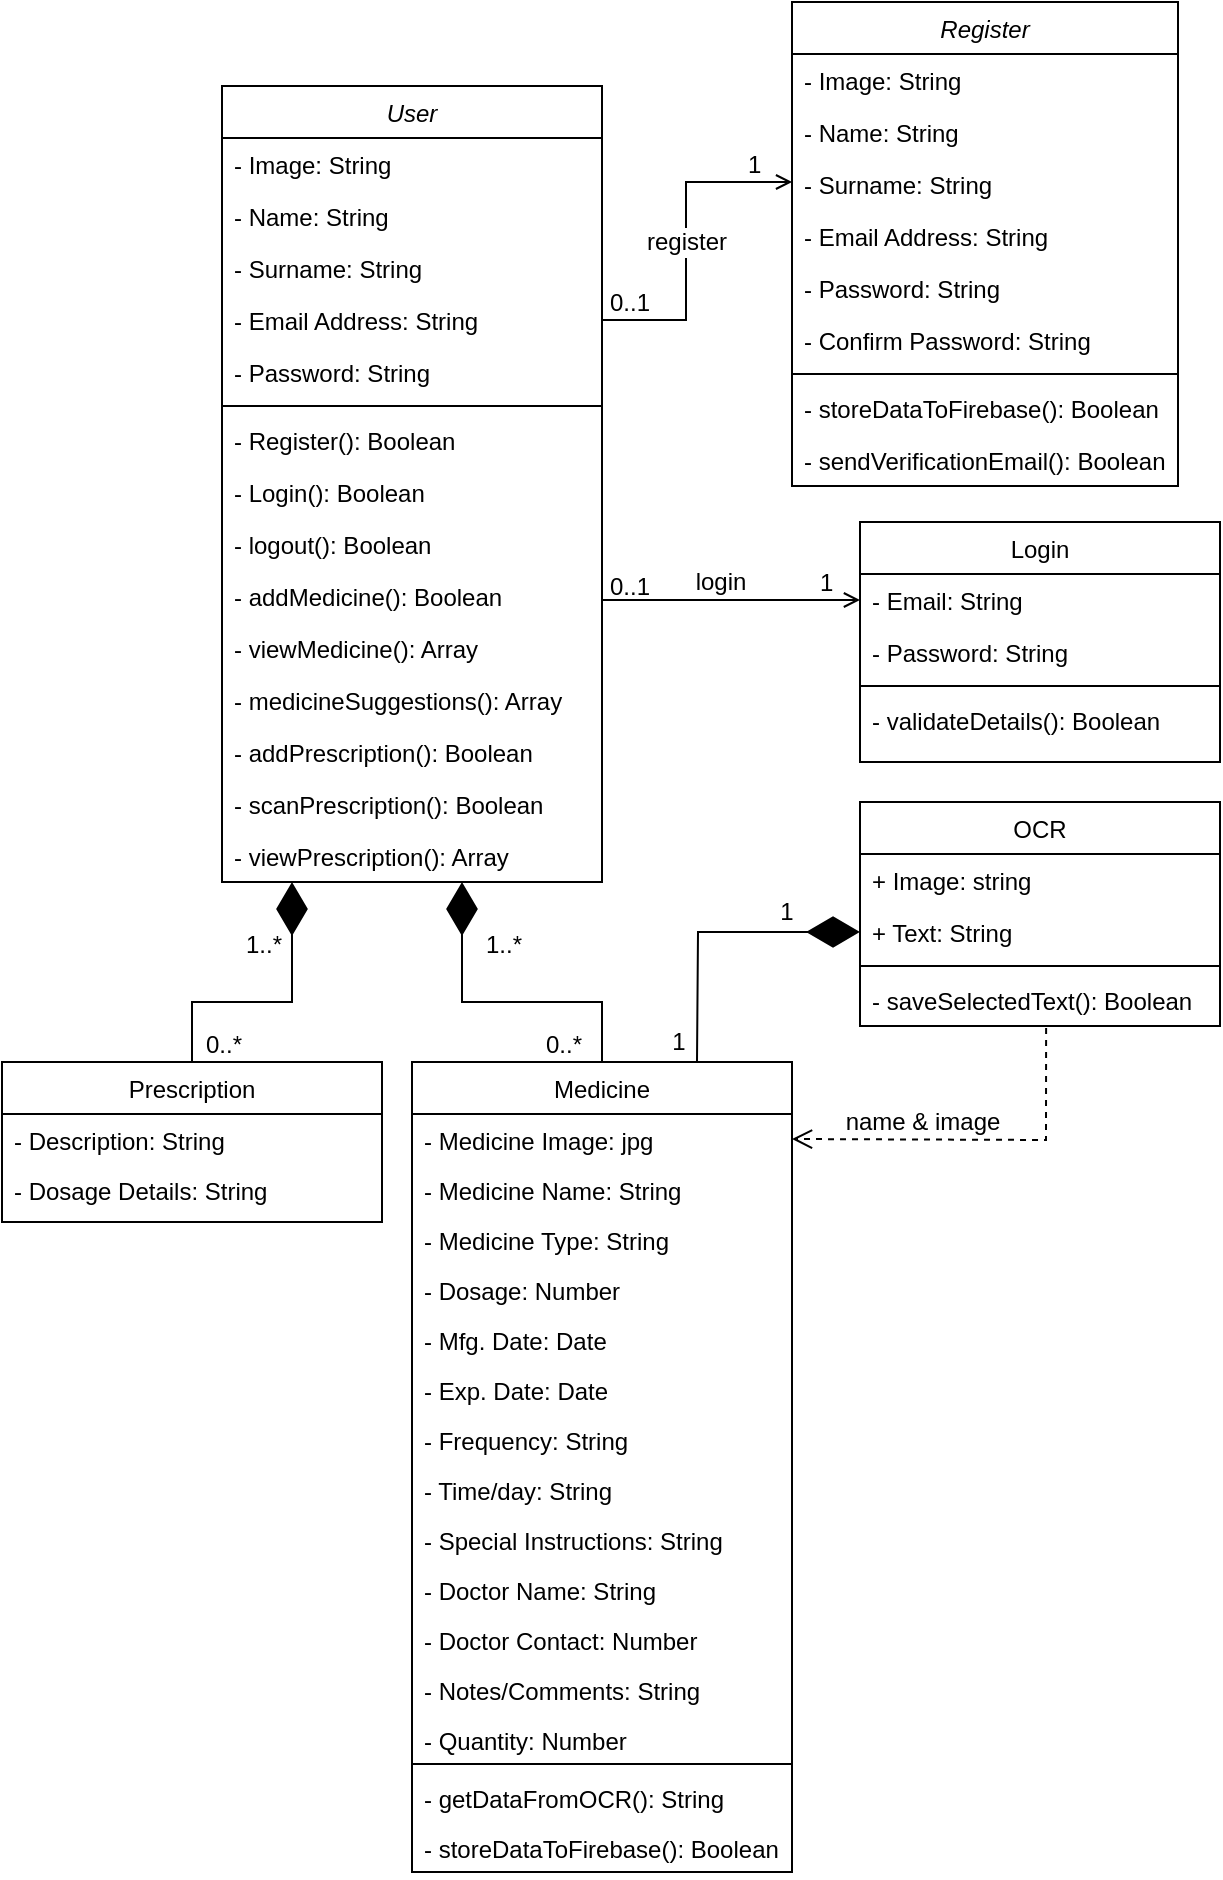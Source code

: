 <mxfile version="22.0.6" type="github">
  <diagram id="C5RBs43oDa-KdzZeNtuy" name="Page-1">
    <mxGraphModel dx="1707" dy="1615" grid="1" gridSize="10" guides="1" tooltips="1" connect="1" arrows="1" fold="1" page="1" pageScale="1" pageWidth="827" pageHeight="1169" math="0" shadow="0">
      <root>
        <mxCell id="WIyWlLk6GJQsqaUBKTNV-0" />
        <mxCell id="WIyWlLk6GJQsqaUBKTNV-1" parent="WIyWlLk6GJQsqaUBKTNV-0" />
        <mxCell id="zkfFHV4jXpPFQw0GAbJ--0" value="User" style="swimlane;fontStyle=2;align=center;verticalAlign=top;childLayout=stackLayout;horizontal=1;startSize=26;horizontalStack=0;resizeParent=1;resizeLast=0;collapsible=1;marginBottom=0;rounded=0;shadow=0;strokeWidth=1;" parent="WIyWlLk6GJQsqaUBKTNV-1" vertex="1">
          <mxGeometry x="80" y="-508" width="190" height="398" as="geometry">
            <mxRectangle x="230" y="140" width="160" height="26" as="alternateBounds" />
          </mxGeometry>
        </mxCell>
        <mxCell id="zkfFHV4jXpPFQw0GAbJ--1" value="- Image: String" style="text;align=left;verticalAlign=top;spacingLeft=4;spacingRight=4;overflow=hidden;rotatable=0;points=[[0,0.5],[1,0.5]];portConstraint=eastwest;" parent="zkfFHV4jXpPFQw0GAbJ--0" vertex="1">
          <mxGeometry y="26" width="190" height="26" as="geometry" />
        </mxCell>
        <mxCell id="o4Rcnv4ikrtxwTk4Mw7k-0" value="- Name: String" style="text;align=left;verticalAlign=top;spacingLeft=4;spacingRight=4;overflow=hidden;rotatable=0;points=[[0,0.5],[1,0.5]];portConstraint=eastwest;" vertex="1" parent="zkfFHV4jXpPFQw0GAbJ--0">
          <mxGeometry y="52" width="190" height="26" as="geometry" />
        </mxCell>
        <mxCell id="zkfFHV4jXpPFQw0GAbJ--2" value="- Surname: String" style="text;align=left;verticalAlign=top;spacingLeft=4;spacingRight=4;overflow=hidden;rotatable=0;points=[[0,0.5],[1,0.5]];portConstraint=eastwest;rounded=0;shadow=0;html=0;" parent="zkfFHV4jXpPFQw0GAbJ--0" vertex="1">
          <mxGeometry y="78" width="190" height="26" as="geometry" />
        </mxCell>
        <mxCell id="zkfFHV4jXpPFQw0GAbJ--3" value="- Email Address: String" style="text;align=left;verticalAlign=top;spacingLeft=4;spacingRight=4;overflow=hidden;rotatable=0;points=[[0,0.5],[1,0.5]];portConstraint=eastwest;rounded=0;shadow=0;html=0;" parent="zkfFHV4jXpPFQw0GAbJ--0" vertex="1">
          <mxGeometry y="104" width="190" height="26" as="geometry" />
        </mxCell>
        <mxCell id="VuXMi50tS37v2kmILsje-2" value="- Password: String" style="text;align=left;verticalAlign=top;spacingLeft=4;spacingRight=4;overflow=hidden;rotatable=0;points=[[0,0.5],[1,0.5]];portConstraint=eastwest;rounded=0;shadow=0;html=0;" parent="zkfFHV4jXpPFQw0GAbJ--0" vertex="1">
          <mxGeometry y="130" width="190" height="26" as="geometry" />
        </mxCell>
        <mxCell id="zkfFHV4jXpPFQw0GAbJ--4" value="" style="line;html=1;strokeWidth=1;align=left;verticalAlign=middle;spacingTop=-1;spacingLeft=3;spacingRight=3;rotatable=0;labelPosition=right;points=[];portConstraint=eastwest;" parent="zkfFHV4jXpPFQw0GAbJ--0" vertex="1">
          <mxGeometry y="156" width="190" height="8" as="geometry" />
        </mxCell>
        <mxCell id="zkfFHV4jXpPFQw0GAbJ--5" value="- Register(): Boolean" style="text;align=left;verticalAlign=top;spacingLeft=4;spacingRight=4;overflow=hidden;rotatable=0;points=[[0,0.5],[1,0.5]];portConstraint=eastwest;" parent="zkfFHV4jXpPFQw0GAbJ--0" vertex="1">
          <mxGeometry y="164" width="190" height="26" as="geometry" />
        </mxCell>
        <mxCell id="VuXMi50tS37v2kmILsje-4" value="- Login(): Boolean" style="text;align=left;verticalAlign=top;spacingLeft=4;spacingRight=4;overflow=hidden;rotatable=0;points=[[0,0.5],[1,0.5]];portConstraint=eastwest;" parent="zkfFHV4jXpPFQw0GAbJ--0" vertex="1">
          <mxGeometry y="190" width="190" height="26" as="geometry" />
        </mxCell>
        <mxCell id="VuXMi50tS37v2kmILsje-28" value="- logout(): Boolean" style="text;align=left;verticalAlign=top;spacingLeft=4;spacingRight=4;overflow=hidden;rotatable=0;points=[[0,0.5],[1,0.5]];portConstraint=eastwest;" parent="zkfFHV4jXpPFQw0GAbJ--0" vertex="1">
          <mxGeometry y="216" width="190" height="26" as="geometry" />
        </mxCell>
        <mxCell id="o4Rcnv4ikrtxwTk4Mw7k-19" value="- addMedicine(): Boolean" style="text;align=left;verticalAlign=top;spacingLeft=4;spacingRight=4;overflow=hidden;rotatable=0;points=[[0,0.5],[1,0.5]];portConstraint=eastwest;" vertex="1" parent="zkfFHV4jXpPFQw0GAbJ--0">
          <mxGeometry y="242" width="190" height="26" as="geometry" />
        </mxCell>
        <mxCell id="o4Rcnv4ikrtxwTk4Mw7k-20" value="- viewMedicine(): Array" style="text;align=left;verticalAlign=top;spacingLeft=4;spacingRight=4;overflow=hidden;rotatable=0;points=[[0,0.5],[1,0.5]];portConstraint=eastwest;" vertex="1" parent="zkfFHV4jXpPFQw0GAbJ--0">
          <mxGeometry y="268" width="190" height="26" as="geometry" />
        </mxCell>
        <mxCell id="o4Rcnv4ikrtxwTk4Mw7k-21" value="- medicineSuggestions(): Array" style="text;align=left;verticalAlign=top;spacingLeft=4;spacingRight=4;overflow=hidden;rotatable=0;points=[[0,0.5],[1,0.5]];portConstraint=eastwest;" vertex="1" parent="zkfFHV4jXpPFQw0GAbJ--0">
          <mxGeometry y="294" width="190" height="26" as="geometry" />
        </mxCell>
        <mxCell id="o4Rcnv4ikrtxwTk4Mw7k-23" value="- addPrescription(): Boolean" style="text;align=left;verticalAlign=top;spacingLeft=4;spacingRight=4;overflow=hidden;rotatable=0;points=[[0,0.5],[1,0.5]];portConstraint=eastwest;" vertex="1" parent="zkfFHV4jXpPFQw0GAbJ--0">
          <mxGeometry y="320" width="190" height="26" as="geometry" />
        </mxCell>
        <mxCell id="o4Rcnv4ikrtxwTk4Mw7k-24" value="- scanPrescription(): Boolean" style="text;align=left;verticalAlign=top;spacingLeft=4;spacingRight=4;overflow=hidden;rotatable=0;points=[[0,0.5],[1,0.5]];portConstraint=eastwest;" vertex="1" parent="zkfFHV4jXpPFQw0GAbJ--0">
          <mxGeometry y="346" width="190" height="26" as="geometry" />
        </mxCell>
        <mxCell id="o4Rcnv4ikrtxwTk4Mw7k-26" value="- viewPrescription(): Array" style="text;align=left;verticalAlign=top;spacingLeft=4;spacingRight=4;overflow=hidden;rotatable=0;points=[[0,0.5],[1,0.5]];portConstraint=eastwest;" vertex="1" parent="zkfFHV4jXpPFQw0GAbJ--0">
          <mxGeometry y="372" width="190" height="26" as="geometry" />
        </mxCell>
        <mxCell id="zkfFHV4jXpPFQw0GAbJ--17" value="Medicine" style="swimlane;fontStyle=0;align=center;verticalAlign=top;childLayout=stackLayout;horizontal=1;startSize=26;horizontalStack=0;resizeParent=1;resizeLast=0;collapsible=1;marginBottom=0;rounded=0;shadow=0;strokeWidth=1;" parent="WIyWlLk6GJQsqaUBKTNV-1" vertex="1">
          <mxGeometry x="175" y="-20" width="190" height="405" as="geometry">
            <mxRectangle x="550" y="140" width="160" height="26" as="alternateBounds" />
          </mxGeometry>
        </mxCell>
        <mxCell id="zkfFHV4jXpPFQw0GAbJ--18" value="- Medicine Image: jpg" style="text;align=left;verticalAlign=top;spacingLeft=4;spacingRight=4;overflow=hidden;rotatable=0;points=[[0,0.5],[1,0.5]];portConstraint=eastwest;" parent="zkfFHV4jXpPFQw0GAbJ--17" vertex="1">
          <mxGeometry y="26" width="190" height="25" as="geometry" />
        </mxCell>
        <mxCell id="o4Rcnv4ikrtxwTk4Mw7k-27" value="- Medicine Name: String" style="text;align=left;verticalAlign=top;spacingLeft=4;spacingRight=4;overflow=hidden;rotatable=0;points=[[0,0.5],[1,0.5]];portConstraint=eastwest;" vertex="1" parent="zkfFHV4jXpPFQw0GAbJ--17">
          <mxGeometry y="51" width="190" height="25" as="geometry" />
        </mxCell>
        <mxCell id="o4Rcnv4ikrtxwTk4Mw7k-31" value="- Medicine Type: String" style="text;align=left;verticalAlign=top;spacingLeft=4;spacingRight=4;overflow=hidden;rotatable=0;points=[[0,0.5],[1,0.5]];portConstraint=eastwest;" vertex="1" parent="zkfFHV4jXpPFQw0GAbJ--17">
          <mxGeometry y="76" width="190" height="25" as="geometry" />
        </mxCell>
        <mxCell id="o4Rcnv4ikrtxwTk4Mw7k-32" value="- Dosage: Number" style="text;align=left;verticalAlign=top;spacingLeft=4;spacingRight=4;overflow=hidden;rotatable=0;points=[[0,0.5],[1,0.5]];portConstraint=eastwest;" vertex="1" parent="zkfFHV4jXpPFQw0GAbJ--17">
          <mxGeometry y="101" width="190" height="25" as="geometry" />
        </mxCell>
        <mxCell id="zkfFHV4jXpPFQw0GAbJ--19" value="- Mfg. Date: Date" style="text;align=left;verticalAlign=top;spacingLeft=4;spacingRight=4;overflow=hidden;rotatable=0;points=[[0,0.5],[1,0.5]];portConstraint=eastwest;rounded=0;shadow=0;html=0;" parent="zkfFHV4jXpPFQw0GAbJ--17" vertex="1">
          <mxGeometry y="126" width="190" height="25" as="geometry" />
        </mxCell>
        <mxCell id="o4Rcnv4ikrtxwTk4Mw7k-30" value="- Exp. Date: Date" style="text;align=left;verticalAlign=top;spacingLeft=4;spacingRight=4;overflow=hidden;rotatable=0;points=[[0,0.5],[1,0.5]];portConstraint=eastwest;rounded=0;shadow=0;html=0;" vertex="1" parent="zkfFHV4jXpPFQw0GAbJ--17">
          <mxGeometry y="151" width="190" height="25" as="geometry" />
        </mxCell>
        <mxCell id="o4Rcnv4ikrtxwTk4Mw7k-34" value="- Frequency: String" style="text;align=left;verticalAlign=top;spacingLeft=4;spacingRight=4;overflow=hidden;rotatable=0;points=[[0,0.5],[1,0.5]];portConstraint=eastwest;rounded=0;shadow=0;html=0;" vertex="1" parent="zkfFHV4jXpPFQw0GAbJ--17">
          <mxGeometry y="176" width="190" height="25" as="geometry" />
        </mxCell>
        <mxCell id="o4Rcnv4ikrtxwTk4Mw7k-35" value="- Time/day: String" style="text;align=left;verticalAlign=top;spacingLeft=4;spacingRight=4;overflow=hidden;rotatable=0;points=[[0,0.5],[1,0.5]];portConstraint=eastwest;rounded=0;shadow=0;html=0;" vertex="1" parent="zkfFHV4jXpPFQw0GAbJ--17">
          <mxGeometry y="201" width="190" height="25" as="geometry" />
        </mxCell>
        <mxCell id="o4Rcnv4ikrtxwTk4Mw7k-36" value="- Special Instructions: String" style="text;align=left;verticalAlign=top;spacingLeft=4;spacingRight=4;overflow=hidden;rotatable=0;points=[[0,0.5],[1,0.5]];portConstraint=eastwest;rounded=0;shadow=0;html=0;" vertex="1" parent="zkfFHV4jXpPFQw0GAbJ--17">
          <mxGeometry y="226" width="190" height="25" as="geometry" />
        </mxCell>
        <mxCell id="o4Rcnv4ikrtxwTk4Mw7k-37" value="- Doctor Name: String" style="text;align=left;verticalAlign=top;spacingLeft=4;spacingRight=4;overflow=hidden;rotatable=0;points=[[0,0.5],[1,0.5]];portConstraint=eastwest;rounded=0;shadow=0;html=0;" vertex="1" parent="zkfFHV4jXpPFQw0GAbJ--17">
          <mxGeometry y="251" width="190" height="25" as="geometry" />
        </mxCell>
        <mxCell id="o4Rcnv4ikrtxwTk4Mw7k-38" value="- Doctor Contact: Number" style="text;align=left;verticalAlign=top;spacingLeft=4;spacingRight=4;overflow=hidden;rotatable=0;points=[[0,0.5],[1,0.5]];portConstraint=eastwest;rounded=0;shadow=0;html=0;" vertex="1" parent="zkfFHV4jXpPFQw0GAbJ--17">
          <mxGeometry y="276" width="190" height="25" as="geometry" />
        </mxCell>
        <mxCell id="o4Rcnv4ikrtxwTk4Mw7k-39" value="- Notes/Comments: String" style="text;align=left;verticalAlign=top;spacingLeft=4;spacingRight=4;overflow=hidden;rotatable=0;points=[[0,0.5],[1,0.5]];portConstraint=eastwest;rounded=0;shadow=0;html=0;" vertex="1" parent="zkfFHV4jXpPFQw0GAbJ--17">
          <mxGeometry y="301" width="190" height="25" as="geometry" />
        </mxCell>
        <mxCell id="zkfFHV4jXpPFQw0GAbJ--20" value="- Quantity: Number" style="text;align=left;verticalAlign=top;spacingLeft=4;spacingRight=4;overflow=hidden;rotatable=0;points=[[0,0.5],[1,0.5]];portConstraint=eastwest;rounded=0;shadow=0;html=0;" parent="zkfFHV4jXpPFQw0GAbJ--17" vertex="1">
          <mxGeometry y="326" width="190" height="21" as="geometry" />
        </mxCell>
        <mxCell id="o4Rcnv4ikrtxwTk4Mw7k-40" value="" style="line;html=1;strokeWidth=1;align=left;verticalAlign=middle;spacingTop=-1;spacingLeft=3;spacingRight=3;rotatable=0;labelPosition=right;points=[];portConstraint=eastwest;" vertex="1" parent="zkfFHV4jXpPFQw0GAbJ--17">
          <mxGeometry y="347" width="190" height="8" as="geometry" />
        </mxCell>
        <mxCell id="o4Rcnv4ikrtxwTk4Mw7k-61" value="- getDataFromOCR(): String" style="text;align=left;verticalAlign=top;spacingLeft=4;spacingRight=4;overflow=hidden;rotatable=0;points=[[0,0.5],[1,0.5]];portConstraint=eastwest;rounded=0;shadow=0;html=0;" vertex="1" parent="zkfFHV4jXpPFQw0GAbJ--17">
          <mxGeometry y="355" width="190" height="25" as="geometry" />
        </mxCell>
        <mxCell id="o4Rcnv4ikrtxwTk4Mw7k-62" value="- storeDataToFirebase(): Boolean" style="text;align=left;verticalAlign=top;spacingLeft=4;spacingRight=4;overflow=hidden;rotatable=0;points=[[0,0.5],[1,0.5]];portConstraint=eastwest;rounded=0;shadow=0;html=0;" vertex="1" parent="zkfFHV4jXpPFQw0GAbJ--17">
          <mxGeometry y="380" width="190" height="25" as="geometry" />
        </mxCell>
        <mxCell id="VuXMi50tS37v2kmILsje-6" value="Prescription" style="swimlane;fontStyle=0;align=center;verticalAlign=top;childLayout=stackLayout;horizontal=1;startSize=26;horizontalStack=0;resizeParent=1;resizeLast=0;collapsible=1;marginBottom=0;rounded=0;shadow=0;strokeWidth=1;" parent="WIyWlLk6GJQsqaUBKTNV-1" vertex="1">
          <mxGeometry x="-30" y="-20" width="190" height="80" as="geometry">
            <mxRectangle x="550" y="140" width="160" height="26" as="alternateBounds" />
          </mxGeometry>
        </mxCell>
        <mxCell id="VuXMi50tS37v2kmILsje-7" value="- Description: String" style="text;align=left;verticalAlign=top;spacingLeft=4;spacingRight=4;overflow=hidden;rotatable=0;points=[[0,0.5],[1,0.5]];portConstraint=eastwest;" parent="VuXMi50tS37v2kmILsje-6" vertex="1">
          <mxGeometry y="26" width="190" height="25" as="geometry" />
        </mxCell>
        <mxCell id="VuXMi50tS37v2kmILsje-8" value="- Dosage Details: String" style="text;align=left;verticalAlign=top;spacingLeft=4;spacingRight=4;overflow=hidden;rotatable=0;points=[[0,0.5],[1,0.5]];portConstraint=eastwest;rounded=0;shadow=0;html=0;" parent="VuXMi50tS37v2kmILsje-6" vertex="1">
          <mxGeometry y="51" width="190" height="25" as="geometry" />
        </mxCell>
        <mxCell id="VuXMi50tS37v2kmILsje-19" value="1..*" style="resizable=0;align=left;verticalAlign=bottom;labelBackgroundColor=none;fontSize=12;direction=south;" parent="WIyWlLk6GJQsqaUBKTNV-1" connectable="0" vertex="1">
          <mxGeometry x="210" y="-70" as="geometry" />
        </mxCell>
        <mxCell id="VuXMi50tS37v2kmILsje-21" value="0..*" style="resizable=0;align=left;verticalAlign=bottom;labelBackgroundColor=none;fontSize=12;" parent="WIyWlLk6GJQsqaUBKTNV-1" connectable="0" vertex="1">
          <mxGeometry x="70" y="-20" as="geometry" />
        </mxCell>
        <mxCell id="mE6UJYv_CZvFH5wL21DU-1" value="" style="endArrow=open;shadow=0;strokeWidth=1;rounded=0;endFill=1;edgeStyle=elbowEdgeStyle;elbow=vertical;entryX=0;entryY=0.5;entryDx=0;entryDy=0;" parent="WIyWlLk6GJQsqaUBKTNV-1" edge="1" target="mE6UJYv_CZvFH5wL21DU-7">
          <mxGeometry x="0.5" y="41" relative="1" as="geometry">
            <mxPoint x="270" y="-251" as="sourcePoint" />
            <mxPoint x="390" y="-252" as="targetPoint" />
            <mxPoint x="-40" y="32" as="offset" />
          </mxGeometry>
        </mxCell>
        <mxCell id="mE6UJYv_CZvFH5wL21DU-2" value="0..1" style="resizable=0;align=left;verticalAlign=bottom;labelBackgroundColor=none;fontSize=12;" parent="mE6UJYv_CZvFH5wL21DU-1" connectable="0" vertex="1">
          <mxGeometry x="-1" relative="1" as="geometry">
            <mxPoint x="2" y="2" as="offset" />
          </mxGeometry>
        </mxCell>
        <mxCell id="mE6UJYv_CZvFH5wL21DU-3" value="login" style="text;html=1;resizable=0;points=[];;align=center;verticalAlign=middle;labelBackgroundColor=none;rounded=0;shadow=0;strokeWidth=1;fontSize=12;" parent="mE6UJYv_CZvFH5wL21DU-1" vertex="1" connectable="0">
          <mxGeometry x="0.5" y="49" relative="1" as="geometry">
            <mxPoint x="-38" y="40" as="offset" />
          </mxGeometry>
        </mxCell>
        <mxCell id="mE6UJYv_CZvFH5wL21DU-4" value="1" style="resizable=0;align=left;verticalAlign=bottom;labelBackgroundColor=none;fontSize=12;" parent="WIyWlLk6GJQsqaUBKTNV-1" connectable="0" vertex="1">
          <mxGeometry x="377" y="-251" as="geometry" />
        </mxCell>
        <mxCell id="mE6UJYv_CZvFH5wL21DU-5" value="Login" style="swimlane;fontStyle=0;align=center;verticalAlign=top;childLayout=stackLayout;horizontal=1;startSize=26;horizontalStack=0;resizeParent=1;resizeLast=0;collapsible=1;marginBottom=0;rounded=0;shadow=0;strokeWidth=1;" parent="WIyWlLk6GJQsqaUBKTNV-1" vertex="1">
          <mxGeometry x="399" y="-290" width="180" height="120" as="geometry">
            <mxRectangle x="510" y="80" width="160" height="26" as="alternateBounds" />
          </mxGeometry>
        </mxCell>
        <mxCell id="mE6UJYv_CZvFH5wL21DU-7" value="- Email: String" style="text;align=left;verticalAlign=top;spacingLeft=4;spacingRight=4;overflow=hidden;rotatable=0;points=[[0,0.5],[1,0.5]];portConstraint=eastwest;rounded=0;shadow=0;html=0;" parent="mE6UJYv_CZvFH5wL21DU-5" vertex="1">
          <mxGeometry y="26" width="180" height="26" as="geometry" />
        </mxCell>
        <mxCell id="mE6UJYv_CZvFH5wL21DU-10" value="- Password: String" style="text;align=left;verticalAlign=top;spacingLeft=4;spacingRight=4;overflow=hidden;rotatable=0;points=[[0,0.5],[1,0.5]];portConstraint=eastwest;rounded=0;shadow=0;html=0;" parent="mE6UJYv_CZvFH5wL21DU-5" vertex="1">
          <mxGeometry y="52" width="180" height="26" as="geometry" />
        </mxCell>
        <mxCell id="mE6UJYv_CZvFH5wL21DU-11" value="" style="line;html=1;strokeWidth=1;align=left;verticalAlign=middle;spacingTop=-1;spacingLeft=3;spacingRight=3;rotatable=0;labelPosition=right;points=[];portConstraint=eastwest;" parent="mE6UJYv_CZvFH5wL21DU-5" vertex="1">
          <mxGeometry y="78" width="180" height="8" as="geometry" />
        </mxCell>
        <mxCell id="mE6UJYv_CZvFH5wL21DU-14" value="- validateDetails(): Boolean" style="text;align=left;verticalAlign=top;spacingLeft=4;spacingRight=4;overflow=hidden;rotatable=0;points=[[0,0.5],[1,0.5]];portConstraint=eastwest;" parent="mE6UJYv_CZvFH5wL21DU-5" vertex="1">
          <mxGeometry y="86" width="180" height="26" as="geometry" />
        </mxCell>
        <mxCell id="o4Rcnv4ikrtxwTk4Mw7k-5" value="1..*" style="resizable=0;align=left;verticalAlign=bottom;labelBackgroundColor=none;fontSize=12;" connectable="0" vertex="1" parent="WIyWlLk6GJQsqaUBKTNV-1">
          <mxGeometry x="90" y="-70" as="geometry" />
        </mxCell>
        <mxCell id="o4Rcnv4ikrtxwTk4Mw7k-6" value="0..*" style="resizable=0;align=left;verticalAlign=bottom;labelBackgroundColor=none;fontSize=12;" connectable="0" vertex="1" parent="WIyWlLk6GJQsqaUBKTNV-1">
          <mxGeometry x="240" y="-20" as="geometry" />
        </mxCell>
        <mxCell id="o4Rcnv4ikrtxwTk4Mw7k-7" value="Register" style="swimlane;fontStyle=2;align=center;verticalAlign=top;childLayout=stackLayout;horizontal=1;startSize=26;horizontalStack=0;resizeParent=1;resizeLast=0;collapsible=1;marginBottom=0;rounded=0;shadow=0;strokeWidth=1;" vertex="1" parent="WIyWlLk6GJQsqaUBKTNV-1">
          <mxGeometry x="365" y="-550" width="193" height="242" as="geometry">
            <mxRectangle x="230" y="140" width="160" height="26" as="alternateBounds" />
          </mxGeometry>
        </mxCell>
        <mxCell id="o4Rcnv4ikrtxwTk4Mw7k-8" value="- Image: String" style="text;align=left;verticalAlign=top;spacingLeft=4;spacingRight=4;overflow=hidden;rotatable=0;points=[[0,0.5],[1,0.5]];portConstraint=eastwest;" vertex="1" parent="o4Rcnv4ikrtxwTk4Mw7k-7">
          <mxGeometry y="26" width="193" height="26" as="geometry" />
        </mxCell>
        <mxCell id="o4Rcnv4ikrtxwTk4Mw7k-9" value="- Name: String" style="text;align=left;verticalAlign=top;spacingLeft=4;spacingRight=4;overflow=hidden;rotatable=0;points=[[0,0.5],[1,0.5]];portConstraint=eastwest;" vertex="1" parent="o4Rcnv4ikrtxwTk4Mw7k-7">
          <mxGeometry y="52" width="193" height="26" as="geometry" />
        </mxCell>
        <mxCell id="o4Rcnv4ikrtxwTk4Mw7k-10" value="- Surname: String" style="text;align=left;verticalAlign=top;spacingLeft=4;spacingRight=4;overflow=hidden;rotatable=0;points=[[0,0.5],[1,0.5]];portConstraint=eastwest;rounded=0;shadow=0;html=0;" vertex="1" parent="o4Rcnv4ikrtxwTk4Mw7k-7">
          <mxGeometry y="78" width="193" height="26" as="geometry" />
        </mxCell>
        <mxCell id="o4Rcnv4ikrtxwTk4Mw7k-11" value="- Email Address: String" style="text;align=left;verticalAlign=top;spacingLeft=4;spacingRight=4;overflow=hidden;rotatable=0;points=[[0,0.5],[1,0.5]];portConstraint=eastwest;rounded=0;shadow=0;html=0;" vertex="1" parent="o4Rcnv4ikrtxwTk4Mw7k-7">
          <mxGeometry y="104" width="193" height="26" as="geometry" />
        </mxCell>
        <mxCell id="o4Rcnv4ikrtxwTk4Mw7k-12" value="- Password: String" style="text;align=left;verticalAlign=top;spacingLeft=4;spacingRight=4;overflow=hidden;rotatable=0;points=[[0,0.5],[1,0.5]];portConstraint=eastwest;rounded=0;shadow=0;html=0;" vertex="1" parent="o4Rcnv4ikrtxwTk4Mw7k-7">
          <mxGeometry y="130" width="193" height="26" as="geometry" />
        </mxCell>
        <mxCell id="o4Rcnv4ikrtxwTk4Mw7k-13" value="- Confirm Password: String" style="text;align=left;verticalAlign=top;spacingLeft=4;spacingRight=4;overflow=hidden;rotatable=0;points=[[0,0.5],[1,0.5]];portConstraint=eastwest;rounded=0;shadow=0;html=0;" vertex="1" parent="o4Rcnv4ikrtxwTk4Mw7k-7">
          <mxGeometry y="156" width="193" height="26" as="geometry" />
        </mxCell>
        <mxCell id="o4Rcnv4ikrtxwTk4Mw7k-14" value="" style="line;html=1;strokeWidth=1;align=left;verticalAlign=middle;spacingTop=-1;spacingLeft=3;spacingRight=3;rotatable=0;labelPosition=right;points=[];portConstraint=eastwest;" vertex="1" parent="o4Rcnv4ikrtxwTk4Mw7k-7">
          <mxGeometry y="182" width="193" height="8" as="geometry" />
        </mxCell>
        <mxCell id="o4Rcnv4ikrtxwTk4Mw7k-15" value="- storeDataToFirebase(): Boolean" style="text;align=left;verticalAlign=top;spacingLeft=4;spacingRight=4;overflow=hidden;rotatable=0;points=[[0,0.5],[1,0.5]];portConstraint=eastwest;" vertex="1" parent="o4Rcnv4ikrtxwTk4Mw7k-7">
          <mxGeometry y="190" width="193" height="26" as="geometry" />
        </mxCell>
        <mxCell id="o4Rcnv4ikrtxwTk4Mw7k-69" value="- sendVerificationEmail(): Boolean" style="text;align=left;verticalAlign=top;spacingLeft=4;spacingRight=4;overflow=hidden;rotatable=0;points=[[0,0.5],[1,0.5]];portConstraint=eastwest;" vertex="1" parent="o4Rcnv4ikrtxwTk4Mw7k-7">
          <mxGeometry y="216" width="193" height="26" as="geometry" />
        </mxCell>
        <mxCell id="o4Rcnv4ikrtxwTk4Mw7k-28" value="" style="endArrow=diamondThin;endFill=1;endSize=24;html=1;rounded=0;exitX=0.5;exitY=0;exitDx=0;exitDy=0;" edge="1" parent="WIyWlLk6GJQsqaUBKTNV-1" source="zkfFHV4jXpPFQw0GAbJ--17">
          <mxGeometry width="160" relative="1" as="geometry">
            <mxPoint x="250" y="-30" as="sourcePoint" />
            <mxPoint x="200" y="-110" as="targetPoint" />
            <Array as="points">
              <mxPoint x="270" y="-50" />
              <mxPoint x="200" y="-50" />
            </Array>
          </mxGeometry>
        </mxCell>
        <mxCell id="o4Rcnv4ikrtxwTk4Mw7k-29" value="" style="endArrow=diamondThin;endFill=1;endSize=24;html=1;rounded=0;exitX=0.5;exitY=0;exitDx=0;exitDy=0;" edge="1" parent="WIyWlLk6GJQsqaUBKTNV-1" source="VuXMi50tS37v2kmILsje-6">
          <mxGeometry width="160" relative="1" as="geometry">
            <mxPoint x="185" y="19" as="sourcePoint" />
            <mxPoint x="115" y="-110" as="targetPoint" />
            <Array as="points">
              <mxPoint x="65" y="-50" />
              <mxPoint x="115" y="-50" />
            </Array>
          </mxGeometry>
        </mxCell>
        <mxCell id="o4Rcnv4ikrtxwTk4Mw7k-64" value="OCR" style="swimlane;fontStyle=0;align=center;verticalAlign=top;childLayout=stackLayout;horizontal=1;startSize=26;horizontalStack=0;resizeParent=1;resizeLast=0;collapsible=1;marginBottom=0;rounded=0;shadow=0;strokeWidth=1;" vertex="1" parent="WIyWlLk6GJQsqaUBKTNV-1">
          <mxGeometry x="399" y="-150" width="180" height="112" as="geometry">
            <mxRectangle x="510" y="80" width="160" height="26" as="alternateBounds" />
          </mxGeometry>
        </mxCell>
        <mxCell id="o4Rcnv4ikrtxwTk4Mw7k-65" value="+ Image: string" style="text;align=left;verticalAlign=top;spacingLeft=4;spacingRight=4;overflow=hidden;rotatable=0;points=[[0,0.5],[1,0.5]];portConstraint=eastwest;rounded=0;shadow=0;html=0;" vertex="1" parent="o4Rcnv4ikrtxwTk4Mw7k-64">
          <mxGeometry y="26" width="180" height="26" as="geometry" />
        </mxCell>
        <mxCell id="o4Rcnv4ikrtxwTk4Mw7k-70" value="+ Text: String" style="text;align=left;verticalAlign=top;spacingLeft=4;spacingRight=4;overflow=hidden;rotatable=0;points=[[0,0.5],[1,0.5]];portConstraint=eastwest;rounded=0;shadow=0;html=0;" vertex="1" parent="o4Rcnv4ikrtxwTk4Mw7k-64">
          <mxGeometry y="52" width="180" height="26" as="geometry" />
        </mxCell>
        <mxCell id="o4Rcnv4ikrtxwTk4Mw7k-67" value="" style="line;html=1;strokeWidth=1;align=left;verticalAlign=middle;spacingTop=-1;spacingLeft=3;spacingRight=3;rotatable=0;labelPosition=right;points=[];portConstraint=eastwest;" vertex="1" parent="o4Rcnv4ikrtxwTk4Mw7k-64">
          <mxGeometry y="78" width="180" height="8" as="geometry" />
        </mxCell>
        <mxCell id="o4Rcnv4ikrtxwTk4Mw7k-68" value="- saveSelectedText(): Boolean" style="text;align=left;verticalAlign=top;spacingLeft=4;spacingRight=4;overflow=hidden;rotatable=0;points=[[0,0.5],[1,0.5]];portConstraint=eastwest;" vertex="1" parent="o4Rcnv4ikrtxwTk4Mw7k-64">
          <mxGeometry y="86" width="180" height="26" as="geometry" />
        </mxCell>
        <mxCell id="o4Rcnv4ikrtxwTk4Mw7k-75" value="" style="endArrow=open;shadow=0;strokeWidth=1;rounded=0;endFill=1;edgeStyle=elbowEdgeStyle;elbow=horizontal;entryX=-0.01;entryY=0.231;entryDx=0;entryDy=0;entryPerimeter=0;exitX=1;exitY=0.5;exitDx=0;exitDy=0;" edge="1" parent="WIyWlLk6GJQsqaUBKTNV-1" source="zkfFHV4jXpPFQw0GAbJ--3">
          <mxGeometry x="0.5" y="41" relative="1" as="geometry">
            <mxPoint x="282" y="-410" as="sourcePoint" />
            <mxPoint x="365.07" y="-459.994" as="targetPoint" />
            <mxPoint x="-40" y="32" as="offset" />
            <Array as="points">
              <mxPoint x="312" y="-460" />
            </Array>
          </mxGeometry>
        </mxCell>
        <mxCell id="o4Rcnv4ikrtxwTk4Mw7k-76" value="0..1" style="resizable=0;align=left;verticalAlign=bottom;labelBackgroundColor=none;fontSize=12;" connectable="0" vertex="1" parent="o4Rcnv4ikrtxwTk4Mw7k-75">
          <mxGeometry x="-1" relative="1" as="geometry">
            <mxPoint x="2" as="offset" />
          </mxGeometry>
        </mxCell>
        <mxCell id="o4Rcnv4ikrtxwTk4Mw7k-89" value="register" style="edgeLabel;html=1;align=center;verticalAlign=middle;resizable=0;points=[];fontSize=12;fontFamily=Helvetica;fontColor=default;" vertex="1" connectable="0" parent="o4Rcnv4ikrtxwTk4Mw7k-75">
          <mxGeometry x="0.17" relative="1" as="geometry">
            <mxPoint y="15" as="offset" />
          </mxGeometry>
        </mxCell>
        <mxCell id="o4Rcnv4ikrtxwTk4Mw7k-88" value="1" style="resizable=0;align=left;verticalAlign=bottom;labelBackgroundColor=none;fontSize=12;" connectable="0" vertex="1" parent="WIyWlLk6GJQsqaUBKTNV-1">
          <mxGeometry x="341" y="-460" as="geometry" />
        </mxCell>
        <mxCell id="o4Rcnv4ikrtxwTk4Mw7k-92" value="" style="endArrow=diamondThin;endFill=1;endSize=24;html=1;rounded=0;fontFamily=Helvetica;fontSize=12;fontColor=default;entryX=0;entryY=0.5;entryDx=0;entryDy=0;exitX=0.75;exitY=0;exitDx=0;exitDy=0;" edge="1" parent="WIyWlLk6GJQsqaUBKTNV-1" source="zkfFHV4jXpPFQw0GAbJ--17" target="o4Rcnv4ikrtxwTk4Mw7k-70">
          <mxGeometry width="160" relative="1" as="geometry">
            <mxPoint x="250" y="60" as="sourcePoint" />
            <mxPoint x="410" y="60" as="targetPoint" />
            <Array as="points">
              <mxPoint x="318" y="-85" />
            </Array>
          </mxGeometry>
        </mxCell>
        <mxCell id="o4Rcnv4ikrtxwTk4Mw7k-93" value="1" style="text;html=1;align=center;verticalAlign=middle;resizable=0;points=[];autosize=1;strokeColor=none;fillColor=none;fontSize=12;fontFamily=Helvetica;fontColor=default;" vertex="1" parent="WIyWlLk6GJQsqaUBKTNV-1">
          <mxGeometry x="293" y="-45" width="30" height="30" as="geometry" />
        </mxCell>
        <mxCell id="o4Rcnv4ikrtxwTk4Mw7k-97" value="1" style="text;html=1;align=center;verticalAlign=middle;resizable=0;points=[];autosize=1;strokeColor=none;fillColor=none;fontSize=12;fontFamily=Helvetica;fontColor=default;" vertex="1" parent="WIyWlLk6GJQsqaUBKTNV-1">
          <mxGeometry x="347" y="-110" width="30" height="30" as="geometry" />
        </mxCell>
        <mxCell id="o4Rcnv4ikrtxwTk4Mw7k-98" value="name &amp;amp; image" style="html=1;verticalAlign=bottom;endArrow=open;dashed=1;endSize=8;curved=0;rounded=0;fontFamily=Helvetica;fontSize=12;fontColor=default;exitX=0.517;exitY=1.038;exitDx=0;exitDy=0;exitPerimeter=0;entryX=1;entryY=0.5;entryDx=0;entryDy=0;" edge="1" parent="WIyWlLk6GJQsqaUBKTNV-1" source="o4Rcnv4ikrtxwTk4Mw7k-68" target="zkfFHV4jXpPFQw0GAbJ--18">
          <mxGeometry x="0.29" relative="1" as="geometry">
            <mxPoint x="460" y="10" as="sourcePoint" />
            <mxPoint x="380" y="10" as="targetPoint" />
            <Array as="points">
              <mxPoint x="492" y="19" />
            </Array>
            <mxPoint as="offset" />
          </mxGeometry>
        </mxCell>
      </root>
    </mxGraphModel>
  </diagram>
</mxfile>
